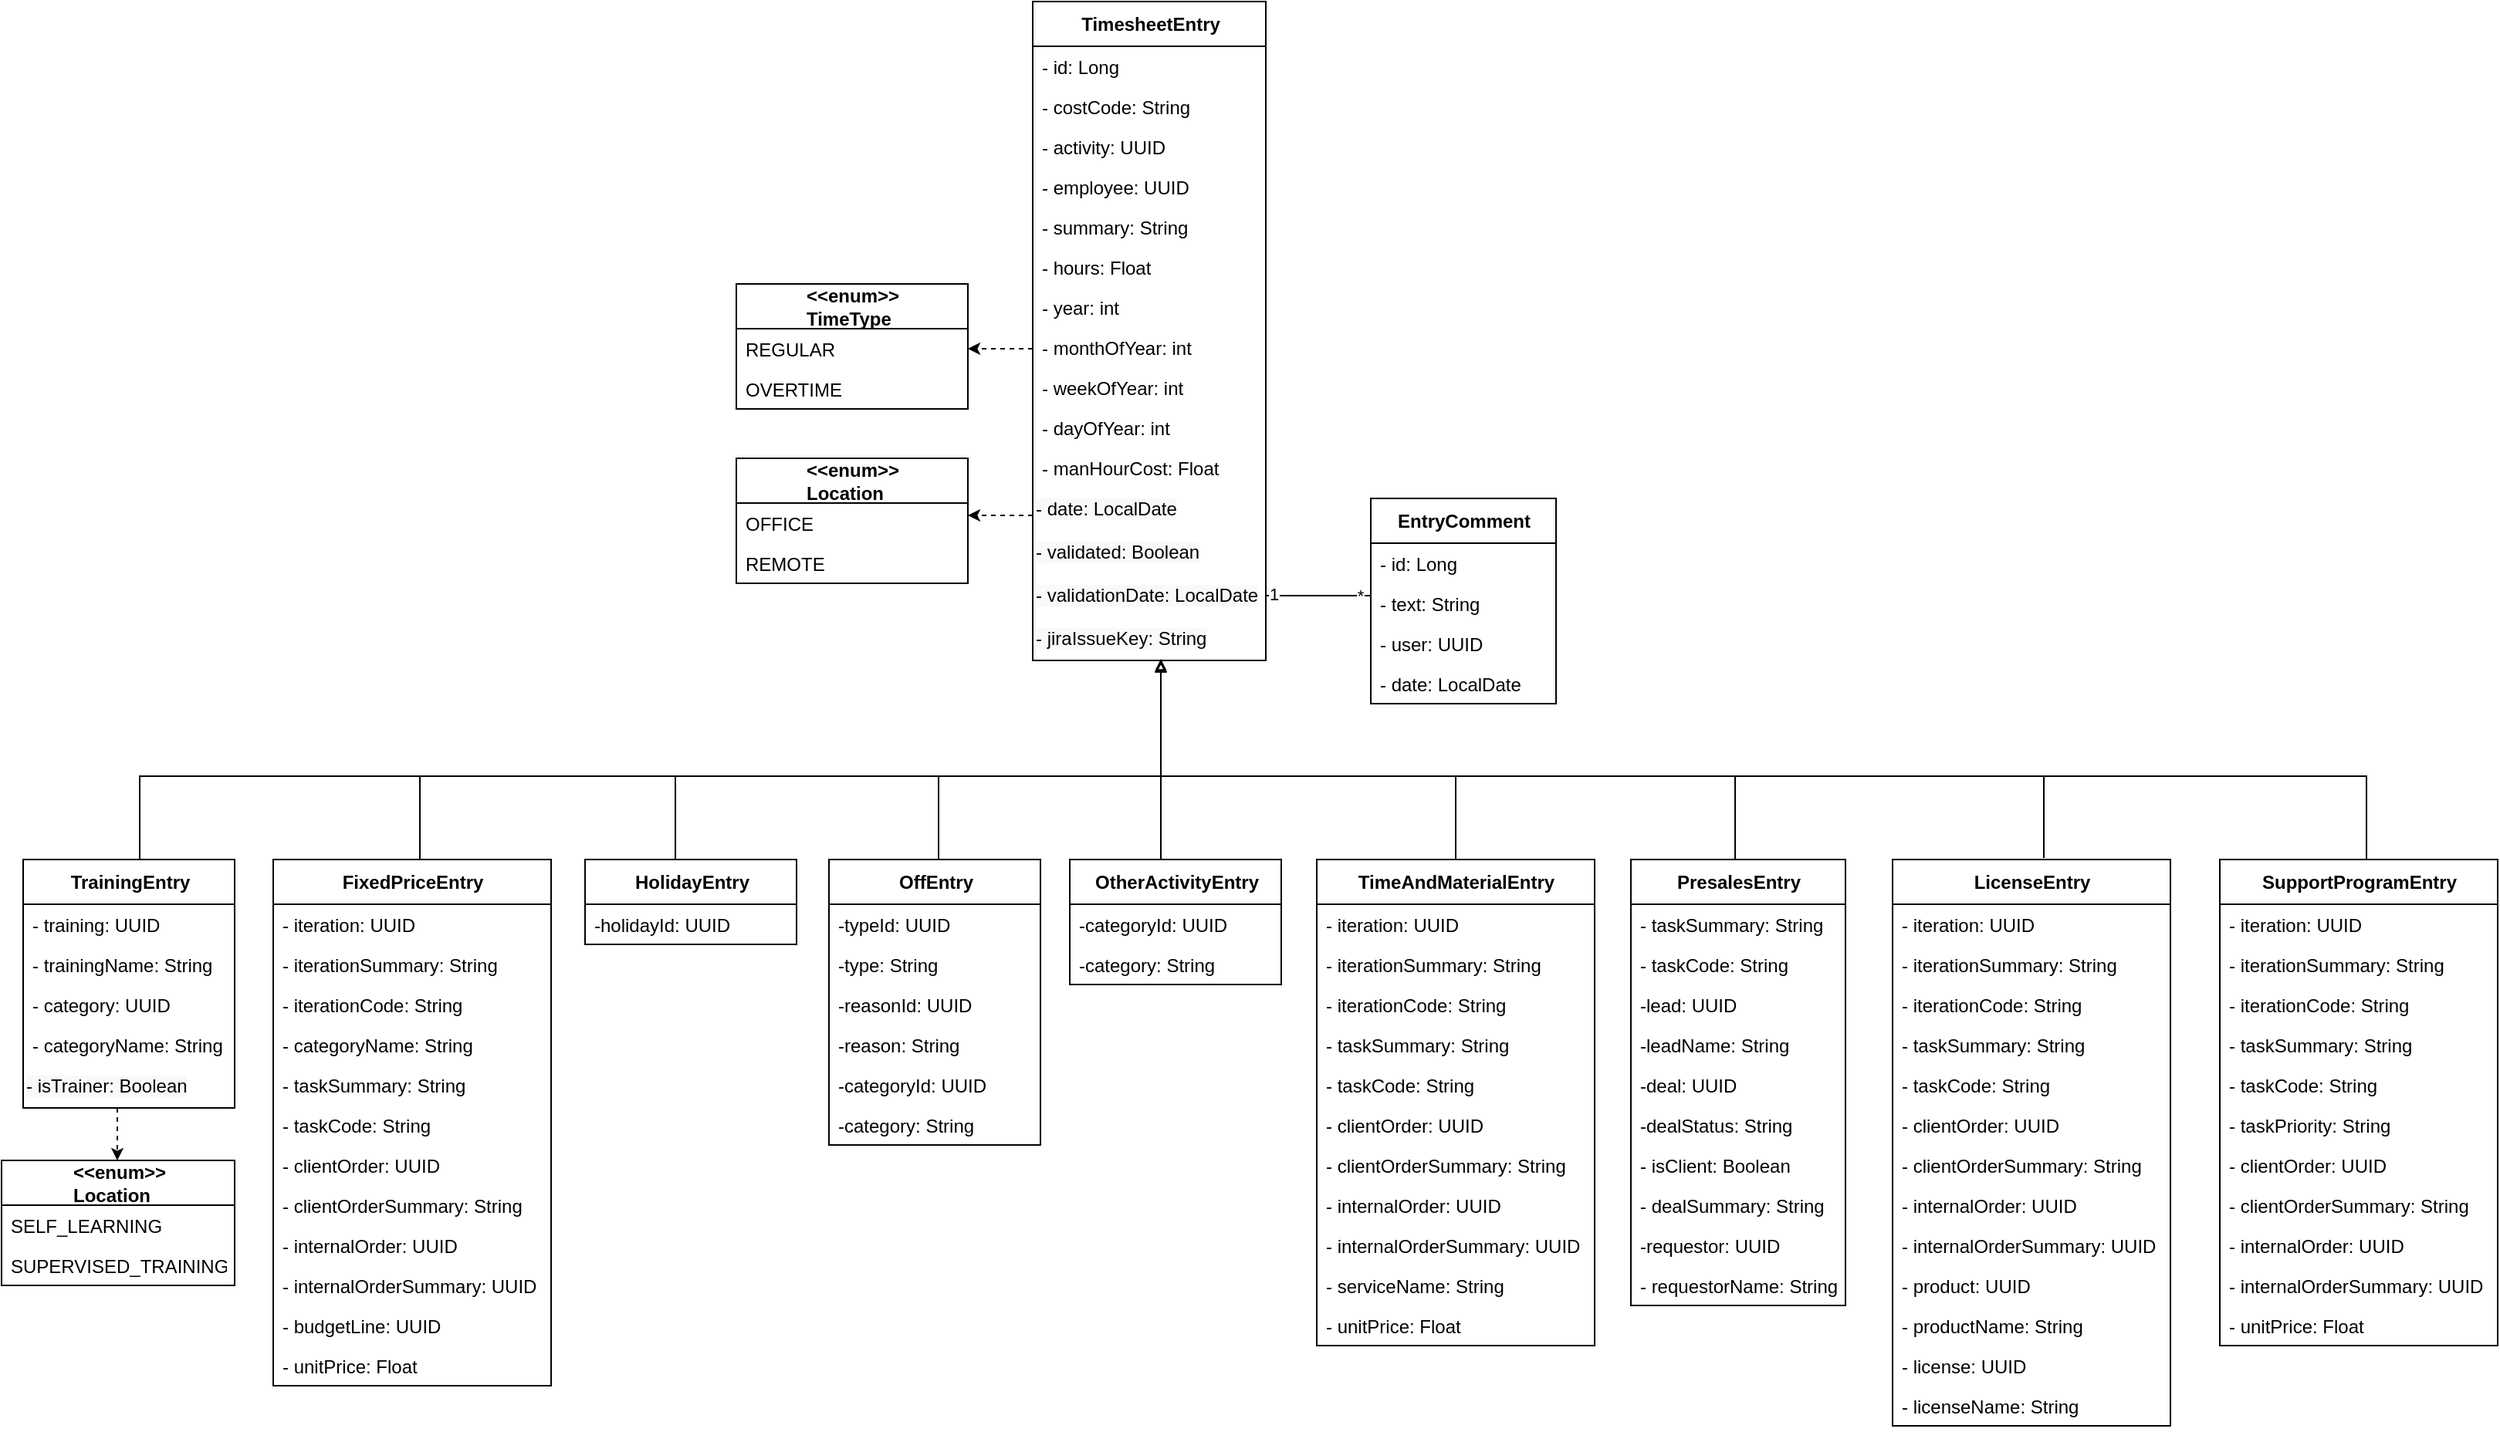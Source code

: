 <mxfile version="20.2.2" type="github">
  <diagram id="qbCqgpMWOiuEWN94IkfY" name="Page-1">
    <mxGraphModel dx="2370" dy="1323" grid="0" gridSize="10" guides="1" tooltips="1" connect="1" arrows="1" fold="1" page="1" pageScale="1" pageWidth="827" pageHeight="1169" math="0" shadow="0">
      <root>
        <mxCell id="0" />
        <mxCell id="1" parent="0" />
        <mxCell id="l7yMysjSzNCGNlmjWhDT-1" style="edgeStyle=orthogonalEdgeStyle;rounded=0;orthogonalLoop=1;jettySize=auto;html=1;endSize=5;startSize=5;dashed=1;" parent="1" source="WtmbnqVcyweyvXS57DGl-1" target="WtmbnqVcyweyvXS57DGl-49" edge="1">
          <mxGeometry relative="1" as="geometry">
            <Array as="points">
              <mxPoint x="794" y="577" />
              <mxPoint x="794" y="577" />
            </Array>
          </mxGeometry>
        </mxCell>
        <mxCell id="WtmbnqVcyweyvXS57DGl-1" value="&lt;b&gt;TimesheetEntry&lt;/b&gt;" style="swimlane;fontStyle=0;align=center;verticalAlign=middle;childLayout=stackLayout;horizontal=1;startSize=29;horizontalStack=0;resizeParent=1;resizeParentMax=0;resizeLast=0;collapsible=0;marginBottom=0;html=1;fontSize=12;labelPosition=center;verticalLabelPosition=middle;container=0;swimlaneLine=1;rounded=0;shadow=0;glass=0;sketch=0;perimeterSpacing=0;" parent="1" vertex="1">
          <mxGeometry x="822" y="244" width="151" height="427" as="geometry" />
        </mxCell>
        <mxCell id="WtmbnqVcyweyvXS57DGl-2" value="- id: Long" style="text;strokeColor=none;fillColor=none;align=left;verticalAlign=top;spacingLeft=4;spacingRight=4;overflow=hidden;rotatable=0;points=[[0,0.5],[1,0.5]];portConstraint=eastwest;container=0;fontStyle=0" parent="WtmbnqVcyweyvXS57DGl-1" vertex="1">
          <mxGeometry y="29" width="151" height="26" as="geometry" />
        </mxCell>
        <mxCell id="WtmbnqVcyweyvXS57DGl-3" value="- costCode: String " style="text;strokeColor=none;fillColor=none;align=left;verticalAlign=top;spacingLeft=4;spacingRight=4;overflow=hidden;rotatable=0;points=[[0,0.5],[1,0.5]];portConstraint=eastwest;container=0;fontStyle=0" parent="WtmbnqVcyweyvXS57DGl-1" vertex="1">
          <mxGeometry y="55" width="151" height="26" as="geometry" />
        </mxCell>
        <mxCell id="WtmbnqVcyweyvXS57DGl-4" value="- activity: UUID" style="text;strokeColor=none;fillColor=none;align=left;verticalAlign=top;spacingLeft=4;spacingRight=4;overflow=hidden;rotatable=0;points=[[0,0.5],[1,0.5]];portConstraint=eastwest;container=0;fontStyle=0" parent="WtmbnqVcyweyvXS57DGl-1" vertex="1">
          <mxGeometry y="81" width="151" height="26" as="geometry" />
        </mxCell>
        <mxCell id="WtmbnqVcyweyvXS57DGl-6" value="- employee: UUID" style="text;strokeColor=none;fillColor=none;align=left;verticalAlign=top;spacingLeft=4;spacingRight=4;overflow=hidden;rotatable=0;points=[[0,0.5],[1,0.5]];portConstraint=eastwest;container=0;fontStyle=0" parent="WtmbnqVcyweyvXS57DGl-1" vertex="1">
          <mxGeometry y="107" width="151" height="26" as="geometry" />
        </mxCell>
        <mxCell id="WtmbnqVcyweyvXS57DGl-9" value="- summary: String " style="text;strokeColor=none;fillColor=none;align=left;verticalAlign=top;spacingLeft=4;spacingRight=4;overflow=hidden;rotatable=0;points=[[0,0.5],[1,0.5]];portConstraint=eastwest;container=0;fontStyle=0" parent="WtmbnqVcyweyvXS57DGl-1" vertex="1">
          <mxGeometry y="133" width="151" height="26" as="geometry" />
        </mxCell>
        <mxCell id="WtmbnqVcyweyvXS57DGl-10" value="- hours: Float" style="text;strokeColor=none;fillColor=none;align=left;verticalAlign=top;spacingLeft=4;spacingRight=4;overflow=hidden;rotatable=0;points=[[0,0.5],[1,0.5]];portConstraint=eastwest;container=0;fontStyle=0" parent="WtmbnqVcyweyvXS57DGl-1" vertex="1">
          <mxGeometry y="159" width="151" height="26" as="geometry" />
        </mxCell>
        <mxCell id="WtmbnqVcyweyvXS57DGl-11" value="- year: int" style="text;strokeColor=none;fillColor=none;align=left;verticalAlign=top;spacingLeft=4;spacingRight=4;overflow=hidden;rotatable=0;points=[[0,0.5],[1,0.5]];portConstraint=eastwest;container=0;fontStyle=0" parent="WtmbnqVcyweyvXS57DGl-1" vertex="1">
          <mxGeometry y="185" width="151" height="26" as="geometry" />
        </mxCell>
        <mxCell id="WtmbnqVcyweyvXS57DGl-13" value="- monthOfYear: int" style="text;strokeColor=none;fillColor=none;align=left;verticalAlign=top;spacingLeft=4;spacingRight=4;overflow=hidden;rotatable=0;points=[[0,0.5],[1,0.5]];portConstraint=eastwest;container=0;fontStyle=0" parent="WtmbnqVcyweyvXS57DGl-1" vertex="1">
          <mxGeometry y="211" width="151" height="26" as="geometry" />
        </mxCell>
        <mxCell id="WtmbnqVcyweyvXS57DGl-17" value="- weekOfYear: int" style="text;strokeColor=none;fillColor=none;align=left;verticalAlign=top;spacingLeft=4;spacingRight=4;overflow=hidden;rotatable=0;points=[[0,0.5],[1,0.5]];portConstraint=eastwest;container=0;fontStyle=0" parent="WtmbnqVcyweyvXS57DGl-1" vertex="1">
          <mxGeometry y="237" width="151" height="26" as="geometry" />
        </mxCell>
        <mxCell id="WtmbnqVcyweyvXS57DGl-18" value="- dayOfYear: int" style="text;strokeColor=none;fillColor=none;align=left;verticalAlign=top;spacingLeft=4;spacingRight=4;overflow=hidden;rotatable=0;points=[[0,0.5],[1,0.5]];portConstraint=eastwest;container=0;fontStyle=0" parent="WtmbnqVcyweyvXS57DGl-1" vertex="1">
          <mxGeometry y="263" width="151" height="26" as="geometry" />
        </mxCell>
        <mxCell id="WtmbnqVcyweyvXS57DGl-20" value="- manHourCost: Float" style="text;strokeColor=none;fillColor=none;align=left;verticalAlign=top;spacingLeft=4;spacingRight=4;overflow=hidden;rotatable=0;points=[[0,0.5],[1,0.5]];portConstraint=eastwest;container=0;fontStyle=0" parent="WtmbnqVcyweyvXS57DGl-1" vertex="1">
          <mxGeometry y="289" width="151" height="26" as="geometry" />
        </mxCell>
        <mxCell id="WtmbnqVcyweyvXS57DGl-24" value="&lt;span style=&quot;color: rgb(0 , 0 , 0) ; font-family: &amp;#34;helvetica&amp;#34; ; font-size: 12px ; font-style: normal ; font-weight: 400 ; letter-spacing: normal ; text-align: left ; text-indent: 0px ; text-transform: none ; word-spacing: 0px ; background-color: rgb(248 , 249 , 250) ; display: inline ; float: none&quot;&gt;-&amp;nbsp;&lt;span style=&quot;font-family: &amp;#34;helvetica&amp;#34;&quot;&gt;date&lt;/span&gt;: LocalDate&lt;/span&gt;" style="text;whiteSpace=wrap;html=1;" parent="WtmbnqVcyweyvXS57DGl-1" vertex="1">
          <mxGeometry y="315" width="151" height="28" as="geometry" />
        </mxCell>
        <mxCell id="WtmbnqVcyweyvXS57DGl-26" value="&lt;span style=&quot;color: rgb(0 , 0 , 0) ; font-family: &amp;#34;helvetica&amp;#34; ; font-size: 12px ; font-style: normal ; font-weight: 400 ; letter-spacing: normal ; text-align: left ; text-indent: 0px ; text-transform: none ; word-spacing: 0px ; background-color: rgb(248 , 249 , 250) ; display: inline ; float: none&quot;&gt;-&amp;nbsp;&lt;span style=&quot;font-family: &amp;#34;helvetica&amp;#34;&quot;&gt;validated&lt;/span&gt;: Boolean&lt;/span&gt;" style="text;whiteSpace=wrap;html=1;" parent="WtmbnqVcyweyvXS57DGl-1" vertex="1">
          <mxGeometry y="343" width="151" height="28" as="geometry" />
        </mxCell>
        <mxCell id="WtmbnqVcyweyvXS57DGl-29" value="&lt;span style=&quot;text-align: left ; text-indent: 0px ; background-color: rgb(248 , 249 , 250) ; display: inline ; float: none&quot;&gt;&lt;font face=&quot;helvetica&quot;&gt;- validationDate: LocalDate&lt;/font&gt;&lt;/span&gt;" style="text;whiteSpace=wrap;html=1;" parent="WtmbnqVcyweyvXS57DGl-1" vertex="1">
          <mxGeometry y="371" width="151" height="28" as="geometry" />
        </mxCell>
        <mxCell id="WtmbnqVcyweyvXS57DGl-36" value="&lt;span style=&quot;text-align: left ; text-indent: 0px ; background-color: rgb(248 , 249 , 250) ; display: inline ; float: none&quot;&gt;&lt;font face=&quot;helvetica&quot;&gt;-&amp;nbsp;&lt;/font&gt;jiraIssueKey&lt;font face=&quot;helvetica&quot;&gt;: String&lt;/font&gt;&lt;/span&gt;" style="text;whiteSpace=wrap;html=1;" parent="WtmbnqVcyweyvXS57DGl-1" vertex="1">
          <mxGeometry y="399" width="151" height="28" as="geometry" />
        </mxCell>
        <mxCell id="WtmbnqVcyweyvXS57DGl-44" value="&lt;b&gt;&amp;lt;&amp;lt;enum&amp;gt;&amp;gt;&lt;/b&gt;&lt;br&gt;&lt;div style=&quot;text-align: left&quot;&gt;&lt;span&gt;&lt;b&gt;TimeType&lt;/b&gt;&lt;/span&gt;&lt;/div&gt;" style="swimlane;fontStyle=0;align=center;verticalAlign=middle;childLayout=stackLayout;horizontal=1;startSize=29;horizontalStack=0;resizeParent=1;resizeParentMax=0;resizeLast=0;collapsible=0;marginBottom=0;html=1;fontSize=12;labelPosition=center;verticalLabelPosition=middle;container=0;swimlaneLine=1;rounded=0;sketch=0;glass=0;" parent="1" vertex="1">
          <mxGeometry x="630" y="427" width="150" height="81" as="geometry" />
        </mxCell>
        <mxCell id="WtmbnqVcyweyvXS57DGl-45" value="REGULAR" style="text;strokeColor=none;fillColor=none;align=left;verticalAlign=top;spacingLeft=4;spacingRight=4;overflow=hidden;rotatable=0;points=[[0,0.5],[1,0.5]];portConstraint=eastwest;container=0;fontStyle=0" parent="WtmbnqVcyweyvXS57DGl-44" vertex="1">
          <mxGeometry y="29" width="150" height="26" as="geometry" />
        </mxCell>
        <mxCell id="WtmbnqVcyweyvXS57DGl-46" value="OVERTIME" style="text;strokeColor=none;fillColor=none;align=left;verticalAlign=top;spacingLeft=4;spacingRight=4;overflow=hidden;rotatable=0;points=[[0,0.5],[1,0.5]];portConstraint=eastwest;container=0;fontStyle=0" parent="WtmbnqVcyweyvXS57DGl-44" vertex="1">
          <mxGeometry y="55" width="150" height="26" as="geometry" />
        </mxCell>
        <mxCell id="WtmbnqVcyweyvXS57DGl-49" value="&lt;b&gt;&amp;lt;&amp;lt;enum&amp;gt;&amp;gt;&lt;/b&gt;&lt;br&gt;&lt;div style=&quot;text-align: left&quot;&gt;&lt;b&gt;Location&lt;/b&gt;&lt;br&gt;&lt;/div&gt;" style="swimlane;fontStyle=0;align=center;verticalAlign=middle;childLayout=stackLayout;horizontal=1;startSize=29;horizontalStack=0;resizeParent=1;resizeParentMax=0;resizeLast=0;collapsible=0;marginBottom=0;html=1;fontSize=12;labelPosition=center;verticalLabelPosition=middle;container=0;swimlaneLine=1;rounded=0;sketch=0;glass=0;" parent="1" vertex="1">
          <mxGeometry x="630" y="540" width="150" height="81" as="geometry" />
        </mxCell>
        <mxCell id="WtmbnqVcyweyvXS57DGl-50" value="OFFICE" style="text;strokeColor=none;fillColor=none;align=left;verticalAlign=top;spacingLeft=4;spacingRight=4;overflow=hidden;rotatable=0;points=[[0,0.5],[1,0.5]];portConstraint=eastwest;container=0;fontStyle=0" parent="WtmbnqVcyweyvXS57DGl-49" vertex="1">
          <mxGeometry y="29" width="150" height="26" as="geometry" />
        </mxCell>
        <mxCell id="WtmbnqVcyweyvXS57DGl-51" value="REMOTE" style="text;strokeColor=none;fillColor=none;align=left;verticalAlign=top;spacingLeft=4;spacingRight=4;overflow=hidden;rotatable=0;points=[[0,0.5],[1,0.5]];portConstraint=eastwest;container=0;fontStyle=0" parent="WtmbnqVcyweyvXS57DGl-49" vertex="1">
          <mxGeometry y="55" width="150" height="26" as="geometry" />
        </mxCell>
        <mxCell id="WtmbnqVcyweyvXS57DGl-58" value="&lt;b&gt;EntryComment&lt;/b&gt;" style="swimlane;fontStyle=0;align=center;verticalAlign=middle;childLayout=stackLayout;horizontal=1;startSize=29;horizontalStack=0;resizeParent=1;resizeParentMax=0;resizeLast=0;collapsible=0;marginBottom=0;html=1;fontSize=12;labelPosition=center;verticalLabelPosition=middle;container=0;swimlaneLine=1;rounded=0;shadow=0;glass=0;sketch=0;perimeterSpacing=0;" parent="1" vertex="1">
          <mxGeometry x="1041" y="566" width="120" height="133" as="geometry" />
        </mxCell>
        <mxCell id="WtmbnqVcyweyvXS57DGl-59" value="- id: Long" style="text;strokeColor=none;fillColor=none;align=left;verticalAlign=top;spacingLeft=4;spacingRight=4;overflow=hidden;rotatable=0;points=[[0,0.5],[1,0.5]];portConstraint=eastwest;container=0;fontStyle=0" parent="WtmbnqVcyweyvXS57DGl-58" vertex="1">
          <mxGeometry y="29" width="120" height="26" as="geometry" />
        </mxCell>
        <mxCell id="WtmbnqVcyweyvXS57DGl-60" value="- text: String " style="text;strokeColor=none;fillColor=none;align=left;verticalAlign=top;spacingLeft=4;spacingRight=4;overflow=hidden;rotatable=0;points=[[0,0.5],[1,0.5]];portConstraint=eastwest;container=0;fontStyle=0" parent="WtmbnqVcyweyvXS57DGl-58" vertex="1">
          <mxGeometry y="55" width="120" height="26" as="geometry" />
        </mxCell>
        <mxCell id="WtmbnqVcyweyvXS57DGl-61" value="- user: UUID" style="text;strokeColor=none;fillColor=none;align=left;verticalAlign=top;spacingLeft=4;spacingRight=4;overflow=hidden;rotatable=0;points=[[0,0.5],[1,0.5]];portConstraint=eastwest;container=0;fontStyle=0" parent="WtmbnqVcyweyvXS57DGl-58" vertex="1">
          <mxGeometry y="81" width="120" height="26" as="geometry" />
        </mxCell>
        <mxCell id="WtmbnqVcyweyvXS57DGl-62" value="- date: LocalDate" style="text;strokeColor=none;fillColor=none;align=left;verticalAlign=top;spacingLeft=4;spacingRight=4;overflow=hidden;rotatable=0;points=[[0,0.5],[1,0.5]];portConstraint=eastwest;container=0;fontStyle=0" parent="WtmbnqVcyweyvXS57DGl-58" vertex="1">
          <mxGeometry y="107" width="120" height="26" as="geometry" />
        </mxCell>
        <mxCell id="WtmbnqVcyweyvXS57DGl-63" style="edgeStyle=orthogonalEdgeStyle;rounded=0;orthogonalLoop=1;jettySize=auto;html=1;startArrow=none;startFill=0;endArrow=none;endFill=0;startSize=5;endSize=5;" parent="1" source="WtmbnqVcyweyvXS57DGl-1" target="WtmbnqVcyweyvXS57DGl-58" edge="1">
          <mxGeometry relative="1" as="geometry">
            <mxPoint x="675.857" y="294" as="targetPoint" />
            <Array as="points">
              <mxPoint x="1040" y="629" />
              <mxPoint x="1040" y="629" />
            </Array>
          </mxGeometry>
        </mxCell>
        <mxCell id="WtmbnqVcyweyvXS57DGl-64" value="*" style="edgeLabel;html=1;align=center;verticalAlign=middle;resizable=0;points=[];" parent="WtmbnqVcyweyvXS57DGl-63" vertex="1" connectable="0">
          <mxGeometry x="0.782" y="3" relative="1" as="geometry">
            <mxPoint y="3" as="offset" />
          </mxGeometry>
        </mxCell>
        <mxCell id="WtmbnqVcyweyvXS57DGl-65" value="1" style="edgeLabel;html=1;align=center;verticalAlign=middle;resizable=0;points=[];" parent="WtmbnqVcyweyvXS57DGl-63" vertex="1" connectable="0">
          <mxGeometry x="-0.848" y="-1" relative="1" as="geometry">
            <mxPoint y="-2" as="offset" />
          </mxGeometry>
        </mxCell>
        <mxCell id="WtmbnqVcyweyvXS57DGl-66" value="&lt;b&gt;TrainingEntry&lt;/b&gt;" style="swimlane;fontStyle=0;align=center;verticalAlign=middle;childLayout=stackLayout;horizontal=1;startSize=29;horizontalStack=0;resizeParent=1;resizeParentMax=0;resizeLast=0;collapsible=0;marginBottom=0;html=1;fontSize=12;labelPosition=center;verticalLabelPosition=middle;container=0;swimlaneLine=1;rounded=0;shadow=0;glass=0;sketch=0;perimeterSpacing=0;" parent="1" vertex="1">
          <mxGeometry x="168" y="800" width="137" height="161" as="geometry" />
        </mxCell>
        <mxCell id="WtmbnqVcyweyvXS57DGl-67" value="- training: UUID" style="text;strokeColor=none;fillColor=none;align=left;verticalAlign=top;spacingLeft=4;spacingRight=4;overflow=hidden;rotatable=0;points=[[0,0.5],[1,0.5]];portConstraint=eastwest;container=0;fontStyle=0" parent="WtmbnqVcyweyvXS57DGl-66" vertex="1">
          <mxGeometry y="29" width="137" height="26" as="geometry" />
        </mxCell>
        <mxCell id="WtmbnqVcyweyvXS57DGl-68" value="- trainingName: String " style="text;strokeColor=none;fillColor=none;align=left;verticalAlign=top;spacingLeft=4;spacingRight=4;overflow=hidden;rotatable=0;points=[[0,0.5],[1,0.5]];portConstraint=eastwest;container=0;fontStyle=0" parent="WtmbnqVcyweyvXS57DGl-66" vertex="1">
          <mxGeometry y="55" width="137" height="26" as="geometry" />
        </mxCell>
        <mxCell id="WtmbnqVcyweyvXS57DGl-69" value="- category: UUID" style="text;strokeColor=none;fillColor=none;align=left;verticalAlign=top;spacingLeft=4;spacingRight=4;overflow=hidden;rotatable=0;points=[[0,0.5],[1,0.5]];portConstraint=eastwest;container=0;fontStyle=0" parent="WtmbnqVcyweyvXS57DGl-66" vertex="1">
          <mxGeometry y="81" width="137" height="26" as="geometry" />
        </mxCell>
        <mxCell id="WtmbnqVcyweyvXS57DGl-70" value="- categoryName: String" style="text;strokeColor=none;fillColor=none;align=left;verticalAlign=top;spacingLeft=4;spacingRight=4;overflow=hidden;rotatable=0;points=[[0,0.5],[1,0.5]];portConstraint=eastwest;container=0;fontStyle=0" parent="WtmbnqVcyweyvXS57DGl-66" vertex="1">
          <mxGeometry y="107" width="137" height="26" as="geometry" />
        </mxCell>
        <mxCell id="WtmbnqVcyweyvXS57DGl-72" value="&lt;span style=&quot;color: rgb(0 , 0 , 0) ; font-family: &amp;#34;helvetica&amp;#34; ; font-size: 12px ; font-style: normal ; font-weight: 400 ; letter-spacing: normal ; text-align: left ; text-indent: 0px ; text-transform: none ; word-spacing: 0px ; background-color: rgb(248 , 249 , 250) ; display: inline ; float: none&quot;&gt;-&amp;nbsp;&lt;span style=&quot;font-family: &amp;#34;helvetica&amp;#34;&quot;&gt;isTrainer&lt;/span&gt;: Boolean&lt;/span&gt;" style="text;whiteSpace=wrap;html=1;" parent="WtmbnqVcyweyvXS57DGl-66" vertex="1">
          <mxGeometry y="133" width="137" height="28" as="geometry" />
        </mxCell>
        <mxCell id="WtmbnqVcyweyvXS57DGl-73" value="&lt;b&gt;&amp;lt;&amp;lt;enum&amp;gt;&amp;gt;&lt;/b&gt;&lt;br&gt;&lt;div style=&quot;text-align: left&quot;&gt;&lt;b&gt;Location&lt;/b&gt;&lt;br&gt;&lt;/div&gt;" style="swimlane;fontStyle=0;align=center;verticalAlign=middle;childLayout=stackLayout;horizontal=1;startSize=29;horizontalStack=0;resizeParent=1;resizeParentMax=0;resizeLast=0;collapsible=0;marginBottom=0;html=1;fontSize=12;labelPosition=center;verticalLabelPosition=middle;container=0;swimlaneLine=1;rounded=0;sketch=0;glass=0;" parent="1" vertex="1">
          <mxGeometry x="154" y="995" width="151" height="81" as="geometry" />
        </mxCell>
        <mxCell id="WtmbnqVcyweyvXS57DGl-74" value="SELF_LEARNING" style="text;strokeColor=none;fillColor=none;align=left;verticalAlign=top;spacingLeft=4;spacingRight=4;overflow=hidden;rotatable=0;points=[[0,0.5],[1,0.5]];portConstraint=eastwest;container=0;fontStyle=0" parent="WtmbnqVcyweyvXS57DGl-73" vertex="1">
          <mxGeometry y="29" width="151" height="26" as="geometry" />
        </mxCell>
        <mxCell id="WtmbnqVcyweyvXS57DGl-75" value="SUPERVISED_TRAINING" style="text;strokeColor=none;fillColor=none;align=left;verticalAlign=top;spacingLeft=4;spacingRight=4;overflow=hidden;rotatable=0;points=[[0,0.5],[1,0.5]];portConstraint=eastwest;container=0;fontStyle=0" parent="WtmbnqVcyweyvXS57DGl-73" vertex="1">
          <mxGeometry y="55" width="151" height="26" as="geometry" />
        </mxCell>
        <mxCell id="WtmbnqVcyweyvXS57DGl-76" style="edgeStyle=orthogonalEdgeStyle;rounded=0;orthogonalLoop=1;jettySize=auto;html=1;startArrow=none;startFill=0;endArrow=classic;endFill=1;startSize=5;endSize=5;dashed=1;" parent="1" source="WtmbnqVcyweyvXS57DGl-66" target="WtmbnqVcyweyvXS57DGl-73" edge="1">
          <mxGeometry relative="1" as="geometry">
            <Array as="points">
              <mxPoint x="229" y="970" />
              <mxPoint x="229" y="970" />
            </Array>
            <mxPoint x="229.103" y="961" as="sourcePoint" />
            <mxPoint x="229.103" y="997" as="targetPoint" />
          </mxGeometry>
        </mxCell>
        <mxCell id="WtmbnqVcyweyvXS57DGl-127" style="edgeStyle=orthogonalEdgeStyle;rounded=0;orthogonalLoop=1;jettySize=auto;html=1;startArrow=none;startFill=0;endArrow=block;endFill=0;startSize=5;endSize=5;" parent="1" edge="1">
          <mxGeometry relative="1" as="geometry">
            <Array as="points">
              <mxPoint x="425" y="746" />
              <mxPoint x="905" y="746" />
            </Array>
            <mxPoint x="425" y="800" as="sourcePoint" />
            <mxPoint x="905" y="671.0" as="targetPoint" />
          </mxGeometry>
        </mxCell>
        <mxCell id="WtmbnqVcyweyvXS57DGl-77" value="&lt;b&gt;FixedPriceEntry&lt;/b&gt;" style="swimlane;fontStyle=0;align=center;verticalAlign=middle;childLayout=stackLayout;horizontal=1;startSize=29;horizontalStack=0;resizeParent=1;resizeParentMax=0;resizeLast=0;collapsible=0;marginBottom=0;html=1;fontSize=12;labelPosition=center;verticalLabelPosition=middle;container=0;swimlaneLine=1;rounded=0;shadow=0;glass=0;sketch=0;perimeterSpacing=0;" parent="1" vertex="1">
          <mxGeometry x="330" y="800" width="180" height="341" as="geometry" />
        </mxCell>
        <mxCell id="WtmbnqVcyweyvXS57DGl-78" value="- iteration: UUID" style="text;strokeColor=none;fillColor=none;align=left;verticalAlign=top;spacingLeft=4;spacingRight=4;overflow=hidden;rotatable=0;points=[[0,0.5],[1,0.5]];portConstraint=eastwest;container=0;fontStyle=0" parent="WtmbnqVcyweyvXS57DGl-77" vertex="1">
          <mxGeometry y="29" width="180" height="26" as="geometry" />
        </mxCell>
        <mxCell id="WtmbnqVcyweyvXS57DGl-79" value="- iterationSummary: String " style="text;strokeColor=none;fillColor=none;align=left;verticalAlign=top;spacingLeft=4;spacingRight=4;overflow=hidden;rotatable=0;points=[[0,0.5],[1,0.5]];portConstraint=eastwest;container=0;fontStyle=0" parent="WtmbnqVcyweyvXS57DGl-77" vertex="1">
          <mxGeometry y="55" width="180" height="26" as="geometry" />
        </mxCell>
        <mxCell id="WtmbnqVcyweyvXS57DGl-80" value="- iterationCode: String" style="text;strokeColor=none;fillColor=none;align=left;verticalAlign=top;spacingLeft=4;spacingRight=4;overflow=hidden;rotatable=0;points=[[0,0.5],[1,0.5]];portConstraint=eastwest;container=0;fontStyle=0" parent="WtmbnqVcyweyvXS57DGl-77" vertex="1">
          <mxGeometry y="81" width="180" height="26" as="geometry" />
        </mxCell>
        <mxCell id="WtmbnqVcyweyvXS57DGl-81" value="- categoryName: String" style="text;strokeColor=none;fillColor=none;align=left;verticalAlign=top;spacingLeft=4;spacingRight=4;overflow=hidden;rotatable=0;points=[[0,0.5],[1,0.5]];portConstraint=eastwest;container=0;fontStyle=0" parent="WtmbnqVcyweyvXS57DGl-77" vertex="1">
          <mxGeometry y="107" width="180" height="26" as="geometry" />
        </mxCell>
        <mxCell id="WtmbnqVcyweyvXS57DGl-84" value="- taskSummary: String" style="text;strokeColor=none;fillColor=none;align=left;verticalAlign=top;spacingLeft=4;spacingRight=4;overflow=hidden;rotatable=0;points=[[0,0.5],[1,0.5]];portConstraint=eastwest;container=0;fontStyle=0" parent="WtmbnqVcyweyvXS57DGl-77" vertex="1">
          <mxGeometry y="133" width="180" height="26" as="geometry" />
        </mxCell>
        <mxCell id="WtmbnqVcyweyvXS57DGl-86" value="- taskCode: String" style="text;strokeColor=none;fillColor=none;align=left;verticalAlign=top;spacingLeft=4;spacingRight=4;overflow=hidden;rotatable=0;points=[[0,0.5],[1,0.5]];portConstraint=eastwest;container=0;fontStyle=0" parent="WtmbnqVcyweyvXS57DGl-77" vertex="1">
          <mxGeometry y="159" width="180" height="26" as="geometry" />
        </mxCell>
        <mxCell id="WtmbnqVcyweyvXS57DGl-87" value="- clientOrder: UUID" style="text;strokeColor=none;fillColor=none;align=left;verticalAlign=top;spacingLeft=4;spacingRight=4;overflow=hidden;rotatable=0;points=[[0,0.5],[1,0.5]];portConstraint=eastwest;container=0;fontStyle=0" parent="WtmbnqVcyweyvXS57DGl-77" vertex="1">
          <mxGeometry y="185" width="180" height="26" as="geometry" />
        </mxCell>
        <mxCell id="WtmbnqVcyweyvXS57DGl-89" value="- clientOrderSummary: String" style="text;strokeColor=none;fillColor=none;align=left;verticalAlign=top;spacingLeft=4;spacingRight=4;overflow=hidden;rotatable=0;points=[[0,0.5],[1,0.5]];portConstraint=eastwest;container=0;fontStyle=0" parent="WtmbnqVcyweyvXS57DGl-77" vertex="1">
          <mxGeometry y="211" width="180" height="26" as="geometry" />
        </mxCell>
        <mxCell id="WtmbnqVcyweyvXS57DGl-92" value="- internalOrder: UUID" style="text;strokeColor=none;fillColor=none;align=left;verticalAlign=top;spacingLeft=4;spacingRight=4;overflow=hidden;rotatable=0;points=[[0,0.5],[1,0.5]];portConstraint=eastwest;container=0;fontStyle=0" parent="WtmbnqVcyweyvXS57DGl-77" vertex="1">
          <mxGeometry y="237" width="180" height="26" as="geometry" />
        </mxCell>
        <mxCell id="WtmbnqVcyweyvXS57DGl-94" value="- internalOrderSummary: UUID" style="text;strokeColor=none;fillColor=none;align=left;verticalAlign=top;spacingLeft=4;spacingRight=4;overflow=hidden;rotatable=0;points=[[0,0.5],[1,0.5]];portConstraint=eastwest;container=0;fontStyle=0" parent="WtmbnqVcyweyvXS57DGl-77" vertex="1">
          <mxGeometry y="263" width="180" height="26" as="geometry" />
        </mxCell>
        <mxCell id="WtmbnqVcyweyvXS57DGl-100" value="- budgetLine: UUID" style="text;strokeColor=none;fillColor=none;align=left;verticalAlign=top;spacingLeft=4;spacingRight=4;overflow=hidden;rotatable=0;points=[[0,0.5],[1,0.5]];portConstraint=eastwest;container=0;fontStyle=0" parent="WtmbnqVcyweyvXS57DGl-77" vertex="1">
          <mxGeometry y="289" width="180" height="26" as="geometry" />
        </mxCell>
        <mxCell id="WtmbnqVcyweyvXS57DGl-102" value="- unitPrice: Float" style="text;strokeColor=none;fillColor=none;align=left;verticalAlign=top;spacingLeft=4;spacingRight=4;overflow=hidden;rotatable=0;points=[[0,0.5],[1,0.5]];portConstraint=eastwest;container=0;fontStyle=0" parent="WtmbnqVcyweyvXS57DGl-77" vertex="1">
          <mxGeometry y="315" width="180" height="26" as="geometry" />
        </mxCell>
        <mxCell id="WtmbnqVcyweyvXS57DGl-128" style="edgeStyle=orthogonalEdgeStyle;rounded=0;orthogonalLoop=1;jettySize=auto;html=1;startArrow=none;startFill=0;endArrow=block;endFill=0;startSize=5;endSize=5;" parent="1" edge="1">
          <mxGeometry relative="1" as="geometry">
            <mxPoint x="905" y="671.0" as="targetPoint" />
            <Array as="points">
              <mxPoint x="761" y="746" />
              <mxPoint x="905" y="746" />
            </Array>
            <mxPoint x="761.0" y="800" as="sourcePoint" />
          </mxGeometry>
        </mxCell>
        <mxCell id="WtmbnqVcyweyvXS57DGl-112" value="&lt;span style=&quot;text-align: left&quot;&gt;&lt;b&gt;HolidayEntry&lt;/b&gt;&lt;/span&gt;" style="swimlane;fontStyle=0;align=center;verticalAlign=middle;childLayout=stackLayout;horizontal=1;startSize=29;horizontalStack=0;resizeParent=1;resizeParentMax=0;resizeLast=0;collapsible=0;marginBottom=0;html=1;fontSize=12;labelPosition=center;verticalLabelPosition=middle;container=0;swimlaneLine=1;rounded=0;shadow=0;glass=0;sketch=0;perimeterSpacing=0;" parent="1" vertex="1">
          <mxGeometry x="532" y="800" width="137" height="55" as="geometry" />
        </mxCell>
        <mxCell id="WtmbnqVcyweyvXS57DGl-113" value="-holidayId: UUID" style="text;strokeColor=none;fillColor=none;align=left;verticalAlign=top;spacingLeft=4;spacingRight=4;overflow=hidden;rotatable=0;points=[[0,0.5],[1,0.5]];portConstraint=eastwest;container=0;fontStyle=0" parent="WtmbnqVcyweyvXS57DGl-112" vertex="1">
          <mxGeometry y="29" width="137" height="26" as="geometry" />
        </mxCell>
        <mxCell id="WtmbnqVcyweyvXS57DGl-118" value="&lt;div style=&quot;text-align: left&quot;&gt;&lt;span&gt;&lt;b&gt;OffEntry&lt;/b&gt;&lt;/span&gt;&lt;/div&gt;" style="swimlane;fontStyle=0;align=center;verticalAlign=middle;childLayout=stackLayout;horizontal=1;startSize=29;horizontalStack=0;resizeParent=1;resizeParentMax=0;resizeLast=0;collapsible=0;marginBottom=0;html=1;fontSize=12;labelPosition=center;verticalLabelPosition=middle;container=0;swimlaneLine=1;rounded=0;shadow=0;glass=0;sketch=0;perimeterSpacing=0;" parent="1" vertex="1">
          <mxGeometry x="690" y="800" width="137" height="185" as="geometry" />
        </mxCell>
        <mxCell id="WtmbnqVcyweyvXS57DGl-119" value="-typeId: UUID" style="text;strokeColor=none;fillColor=none;align=left;verticalAlign=top;spacingLeft=4;spacingRight=4;overflow=hidden;rotatable=0;points=[[0,0.5],[1,0.5]];portConstraint=eastwest;container=0;fontStyle=0" parent="WtmbnqVcyweyvXS57DGl-118" vertex="1">
          <mxGeometry y="29" width="137" height="26" as="geometry" />
        </mxCell>
        <mxCell id="WtmbnqVcyweyvXS57DGl-121" value="-type: String" style="text;strokeColor=none;fillColor=none;align=left;verticalAlign=top;spacingLeft=4;spacingRight=4;overflow=hidden;rotatable=0;points=[[0,0.5],[1,0.5]];portConstraint=eastwest;container=0;fontStyle=0" parent="WtmbnqVcyweyvXS57DGl-118" vertex="1">
          <mxGeometry y="55" width="137" height="26" as="geometry" />
        </mxCell>
        <mxCell id="WtmbnqVcyweyvXS57DGl-122" value="-reasonId: UUID" style="text;strokeColor=none;fillColor=none;align=left;verticalAlign=top;spacingLeft=4;spacingRight=4;overflow=hidden;rotatable=0;points=[[0,0.5],[1,0.5]];portConstraint=eastwest;container=0;fontStyle=0" parent="WtmbnqVcyweyvXS57DGl-118" vertex="1">
          <mxGeometry y="81" width="137" height="26" as="geometry" />
        </mxCell>
        <mxCell id="WtmbnqVcyweyvXS57DGl-125" value="-reason: String" style="text;strokeColor=none;fillColor=none;align=left;verticalAlign=top;spacingLeft=4;spacingRight=4;overflow=hidden;rotatable=0;points=[[0,0.5],[1,0.5]];portConstraint=eastwest;container=0;fontStyle=0" parent="WtmbnqVcyweyvXS57DGl-118" vertex="1">
          <mxGeometry y="107" width="137" height="26" as="geometry" />
        </mxCell>
        <mxCell id="WtmbnqVcyweyvXS57DGl-123" value="-categoryId: UUID" style="text;strokeColor=none;fillColor=none;align=left;verticalAlign=top;spacingLeft=4;spacingRight=4;overflow=hidden;rotatable=0;points=[[0,0.5],[1,0.5]];portConstraint=eastwest;container=0;fontStyle=0" parent="WtmbnqVcyweyvXS57DGl-118" vertex="1">
          <mxGeometry y="133" width="137" height="26" as="geometry" />
        </mxCell>
        <mxCell id="WtmbnqVcyweyvXS57DGl-124" value="-category: String" style="text;strokeColor=none;fillColor=none;align=left;verticalAlign=top;spacingLeft=4;spacingRight=4;overflow=hidden;rotatable=0;points=[[0,0.5],[1,0.5]];portConstraint=eastwest;container=0;fontStyle=0" parent="WtmbnqVcyweyvXS57DGl-118" vertex="1">
          <mxGeometry y="159" width="137" height="26" as="geometry" />
        </mxCell>
        <mxCell id="7B0drBum6s7SFeNLV9wR-17" style="edgeStyle=orthogonalEdgeStyle;rounded=0;orthogonalLoop=1;jettySize=auto;html=1;endSize=5;startSize=5;endArrow=block;endFill=0;" parent="1" edge="1">
          <mxGeometry relative="1" as="geometry">
            <Array as="points">
              <mxPoint x="905" y="781" />
              <mxPoint x="905" y="781" />
            </Array>
            <mxPoint x="905" y="800" as="sourcePoint" />
            <mxPoint x="905" y="671.0" as="targetPoint" />
          </mxGeometry>
        </mxCell>
        <mxCell id="WtmbnqVcyweyvXS57DGl-130" value="&lt;div style=&quot;text-align: left&quot;&gt;&lt;b&gt;OtherActivityEntry&lt;/b&gt;&lt;br&gt;&lt;/div&gt;" style="swimlane;fontStyle=0;align=center;verticalAlign=middle;childLayout=stackLayout;horizontal=1;startSize=29;horizontalStack=0;resizeParent=1;resizeParentMax=0;resizeLast=0;collapsible=0;marginBottom=0;html=1;fontSize=12;labelPosition=center;verticalLabelPosition=middle;container=0;swimlaneLine=1;rounded=0;shadow=0;glass=0;sketch=0;perimeterSpacing=0;" parent="1" vertex="1">
          <mxGeometry x="846" y="800" width="137" height="81" as="geometry" />
        </mxCell>
        <mxCell id="WtmbnqVcyweyvXS57DGl-135" value="-categoryId: UUID" style="text;strokeColor=none;fillColor=none;align=left;verticalAlign=top;spacingLeft=4;spacingRight=4;overflow=hidden;rotatable=0;points=[[0,0.5],[1,0.5]];portConstraint=eastwest;container=0;fontStyle=0" parent="WtmbnqVcyweyvXS57DGl-130" vertex="1">
          <mxGeometry y="29" width="137" height="26" as="geometry" />
        </mxCell>
        <mxCell id="WtmbnqVcyweyvXS57DGl-136" value="-category: String" style="text;strokeColor=none;fillColor=none;align=left;verticalAlign=top;spacingLeft=4;spacingRight=4;overflow=hidden;rotatable=0;points=[[0,0.5],[1,0.5]];portConstraint=eastwest;container=0;fontStyle=0" parent="WtmbnqVcyweyvXS57DGl-130" vertex="1">
          <mxGeometry y="55" width="137" height="26" as="geometry" />
        </mxCell>
        <mxCell id="OE45Psbj9P9MxJ9kJhbK-7" style="edgeStyle=orthogonalEdgeStyle;rounded=0;orthogonalLoop=1;jettySize=auto;html=1;endArrow=block;startArrow=none;startFill=0;endFill=0;startSize=5;endSize=5;" parent="1" source="7B0drBum6s7SFeNLV9wR-1" target="WtmbnqVcyweyvXS57DGl-1" edge="1">
          <mxGeometry relative="1" as="geometry">
            <Array as="points">
              <mxPoint x="1096" y="746" />
              <mxPoint x="905" y="746" />
            </Array>
          </mxGeometry>
        </mxCell>
        <mxCell id="7B0drBum6s7SFeNLV9wR-1" value="&lt;b&gt;TimeAndMaterialEntry&lt;/b&gt;" style="swimlane;fontStyle=0;align=center;verticalAlign=middle;childLayout=stackLayout;horizontal=1;startSize=29;horizontalStack=0;resizeParent=1;resizeParentMax=0;resizeLast=0;collapsible=0;marginBottom=0;html=1;fontSize=12;labelPosition=center;verticalLabelPosition=middle;container=0;swimlaneLine=1;rounded=0;shadow=0;glass=0;sketch=0;perimeterSpacing=0;" parent="1" vertex="1">
          <mxGeometry x="1006" y="800" width="180" height="315" as="geometry" />
        </mxCell>
        <mxCell id="7B0drBum6s7SFeNLV9wR-2" value="- iteration: UUID" style="text;strokeColor=none;fillColor=none;align=left;verticalAlign=top;spacingLeft=4;spacingRight=4;overflow=hidden;rotatable=0;points=[[0,0.5],[1,0.5]];portConstraint=eastwest;container=0;fontStyle=0" parent="7B0drBum6s7SFeNLV9wR-1" vertex="1">
          <mxGeometry y="29" width="180" height="26" as="geometry" />
        </mxCell>
        <mxCell id="7B0drBum6s7SFeNLV9wR-3" value="- iterationSummary: String " style="text;strokeColor=none;fillColor=none;align=left;verticalAlign=top;spacingLeft=4;spacingRight=4;overflow=hidden;rotatable=0;points=[[0,0.5],[1,0.5]];portConstraint=eastwest;container=0;fontStyle=0" parent="7B0drBum6s7SFeNLV9wR-1" vertex="1">
          <mxGeometry y="55" width="180" height="26" as="geometry" />
        </mxCell>
        <mxCell id="7B0drBum6s7SFeNLV9wR-4" value="- iterationCode: String" style="text;strokeColor=none;fillColor=none;align=left;verticalAlign=top;spacingLeft=4;spacingRight=4;overflow=hidden;rotatable=0;points=[[0,0.5],[1,0.5]];portConstraint=eastwest;container=0;fontStyle=0" parent="7B0drBum6s7SFeNLV9wR-1" vertex="1">
          <mxGeometry y="81" width="180" height="26" as="geometry" />
        </mxCell>
        <mxCell id="7B0drBum6s7SFeNLV9wR-6" value="- taskSummary: String" style="text;strokeColor=none;fillColor=none;align=left;verticalAlign=top;spacingLeft=4;spacingRight=4;overflow=hidden;rotatable=0;points=[[0,0.5],[1,0.5]];portConstraint=eastwest;container=0;fontStyle=0" parent="7B0drBum6s7SFeNLV9wR-1" vertex="1">
          <mxGeometry y="107" width="180" height="26" as="geometry" />
        </mxCell>
        <mxCell id="7B0drBum6s7SFeNLV9wR-7" value="- taskCode: String" style="text;strokeColor=none;fillColor=none;align=left;verticalAlign=top;spacingLeft=4;spacingRight=4;overflow=hidden;rotatable=0;points=[[0,0.5],[1,0.5]];portConstraint=eastwest;container=0;fontStyle=0" parent="7B0drBum6s7SFeNLV9wR-1" vertex="1">
          <mxGeometry y="133" width="180" height="26" as="geometry" />
        </mxCell>
        <mxCell id="7B0drBum6s7SFeNLV9wR-8" value="- clientOrder: UUID" style="text;strokeColor=none;fillColor=none;align=left;verticalAlign=top;spacingLeft=4;spacingRight=4;overflow=hidden;rotatable=0;points=[[0,0.5],[1,0.5]];portConstraint=eastwest;container=0;fontStyle=0" parent="7B0drBum6s7SFeNLV9wR-1" vertex="1">
          <mxGeometry y="159" width="180" height="26" as="geometry" />
        </mxCell>
        <mxCell id="7B0drBum6s7SFeNLV9wR-9" value="- clientOrderSummary: String" style="text;strokeColor=none;fillColor=none;align=left;verticalAlign=top;spacingLeft=4;spacingRight=4;overflow=hidden;rotatable=0;points=[[0,0.5],[1,0.5]];portConstraint=eastwest;container=0;fontStyle=0" parent="7B0drBum6s7SFeNLV9wR-1" vertex="1">
          <mxGeometry y="185" width="180" height="26" as="geometry" />
        </mxCell>
        <mxCell id="7B0drBum6s7SFeNLV9wR-10" value="- internalOrder: UUID" style="text;strokeColor=none;fillColor=none;align=left;verticalAlign=top;spacingLeft=4;spacingRight=4;overflow=hidden;rotatable=0;points=[[0,0.5],[1,0.5]];portConstraint=eastwest;container=0;fontStyle=0" parent="7B0drBum6s7SFeNLV9wR-1" vertex="1">
          <mxGeometry y="211" width="180" height="26" as="geometry" />
        </mxCell>
        <mxCell id="7B0drBum6s7SFeNLV9wR-11" value="- internalOrderSummary: UUID" style="text;strokeColor=none;fillColor=none;align=left;verticalAlign=top;spacingLeft=4;spacingRight=4;overflow=hidden;rotatable=0;points=[[0,0.5],[1,0.5]];portConstraint=eastwest;container=0;fontStyle=0" parent="7B0drBum6s7SFeNLV9wR-1" vertex="1">
          <mxGeometry y="237" width="180" height="26" as="geometry" />
        </mxCell>
        <mxCell id="7B0drBum6s7SFeNLV9wR-13" value="- serviceName: String" style="text;strokeColor=none;fillColor=none;align=left;verticalAlign=top;spacingLeft=4;spacingRight=4;overflow=hidden;rotatable=0;points=[[0,0.5],[1,0.5]];portConstraint=eastwest;container=0;fontStyle=0" parent="7B0drBum6s7SFeNLV9wR-1" vertex="1">
          <mxGeometry y="263" width="180" height="26" as="geometry" />
        </mxCell>
        <mxCell id="7B0drBum6s7SFeNLV9wR-15" value="- unitPrice: Float" style="text;strokeColor=none;fillColor=none;align=left;verticalAlign=top;spacingLeft=4;spacingRight=4;overflow=hidden;rotatable=0;points=[[0,0.5],[1,0.5]];portConstraint=eastwest;container=0;fontStyle=0" parent="7B0drBum6s7SFeNLV9wR-1" vertex="1">
          <mxGeometry y="289" width="180" height="26" as="geometry" />
        </mxCell>
        <mxCell id="OE45Psbj9P9MxJ9kJhbK-8" style="edgeStyle=orthogonalEdgeStyle;rounded=0;orthogonalLoop=1;jettySize=auto;html=1;endArrow=block;startArrow=none;startFill=0;endFill=0;startSize=5;endSize=5;" parent="1" target="WtmbnqVcyweyvXS57DGl-1" edge="1">
          <mxGeometry relative="1" as="geometry">
            <mxPoint x="1277" y="800" as="sourcePoint" />
            <mxPoint x="895" y="671.0" as="targetPoint" />
            <Array as="points">
              <mxPoint x="1277" y="746" />
              <mxPoint x="905" y="746" />
            </Array>
          </mxGeometry>
        </mxCell>
        <mxCell id="7B0drBum6s7SFeNLV9wR-19" value="&lt;div style=&quot;text-align: left&quot;&gt;&lt;b&gt;PresalesEntry&lt;/b&gt;&lt;br&gt;&lt;/div&gt;" style="swimlane;fontStyle=0;align=center;verticalAlign=middle;childLayout=stackLayout;horizontal=1;startSize=29;horizontalStack=0;resizeParent=1;resizeParentMax=0;resizeLast=0;collapsible=0;marginBottom=0;html=1;fontSize=12;labelPosition=center;verticalLabelPosition=middle;container=0;swimlaneLine=1;rounded=0;shadow=0;glass=0;sketch=0;perimeterSpacing=0;" parent="1" vertex="1">
          <mxGeometry x="1209.49" y="800" width="139" height="289" as="geometry" />
        </mxCell>
        <mxCell id="7B0drBum6s7SFeNLV9wR-20" value="- taskSummary: String" style="text;strokeColor=none;fillColor=none;align=left;verticalAlign=top;spacingLeft=4;spacingRight=4;overflow=hidden;rotatable=0;points=[[0,0.5],[1,0.5]];portConstraint=eastwest;container=0;fontStyle=0" parent="7B0drBum6s7SFeNLV9wR-19" vertex="1">
          <mxGeometry y="29" width="139" height="26" as="geometry" />
        </mxCell>
        <mxCell id="7B0drBum6s7SFeNLV9wR-21" value="- taskCode: String" style="text;strokeColor=none;fillColor=none;align=left;verticalAlign=top;spacingLeft=4;spacingRight=4;overflow=hidden;rotatable=0;points=[[0,0.5],[1,0.5]];portConstraint=eastwest;container=0;fontStyle=0" parent="7B0drBum6s7SFeNLV9wR-19" vertex="1">
          <mxGeometry y="55" width="139" height="26" as="geometry" />
        </mxCell>
        <mxCell id="7B0drBum6s7SFeNLV9wR-22" value="-lead: UUID" style="text;strokeColor=none;fillColor=none;align=left;verticalAlign=top;spacingLeft=4;spacingRight=4;overflow=hidden;rotatable=0;points=[[0,0.5],[1,0.5]];portConstraint=eastwest;container=0;fontStyle=0" parent="7B0drBum6s7SFeNLV9wR-19" vertex="1">
          <mxGeometry y="81" width="139" height="26" as="geometry" />
        </mxCell>
        <mxCell id="7B0drBum6s7SFeNLV9wR-23" value="-leadName: String" style="text;strokeColor=none;fillColor=none;align=left;verticalAlign=top;spacingLeft=4;spacingRight=4;overflow=hidden;rotatable=0;points=[[0,0.5],[1,0.5]];portConstraint=eastwest;container=0;fontStyle=0" parent="7B0drBum6s7SFeNLV9wR-19" vertex="1">
          <mxGeometry y="107" width="139" height="26" as="geometry" />
        </mxCell>
        <mxCell id="7B0drBum6s7SFeNLV9wR-24" value="-deal: UUID" style="text;strokeColor=none;fillColor=none;align=left;verticalAlign=top;spacingLeft=4;spacingRight=4;overflow=hidden;rotatable=0;points=[[0,0.5],[1,0.5]];portConstraint=eastwest;container=0;fontStyle=0" parent="7B0drBum6s7SFeNLV9wR-19" vertex="1">
          <mxGeometry y="133" width="139" height="26" as="geometry" />
        </mxCell>
        <mxCell id="7B0drBum6s7SFeNLV9wR-25" value="-dealStatus: String" style="text;strokeColor=none;fillColor=none;align=left;verticalAlign=top;spacingLeft=4;spacingRight=4;overflow=hidden;rotatable=0;points=[[0,0.5],[1,0.5]];portConstraint=eastwest;container=0;fontStyle=0" parent="7B0drBum6s7SFeNLV9wR-19" vertex="1">
          <mxGeometry y="159" width="139" height="26" as="geometry" />
        </mxCell>
        <mxCell id="7B0drBum6s7SFeNLV9wR-27" value="- isClient: Boolean" style="text;strokeColor=none;fillColor=none;align=left;verticalAlign=top;spacingLeft=4;spacingRight=4;overflow=hidden;rotatable=0;points=[[0,0.5],[1,0.5]];portConstraint=eastwest;container=0;fontStyle=0" parent="7B0drBum6s7SFeNLV9wR-19" vertex="1">
          <mxGeometry y="185" width="139" height="26" as="geometry" />
        </mxCell>
        <mxCell id="7B0drBum6s7SFeNLV9wR-28" value="- dealSummary: String" style="text;strokeColor=none;fillColor=none;align=left;verticalAlign=top;spacingLeft=4;spacingRight=4;overflow=hidden;rotatable=0;points=[[0,0.5],[1,0.5]];portConstraint=eastwest;container=0;fontStyle=0" parent="7B0drBum6s7SFeNLV9wR-19" vertex="1">
          <mxGeometry y="211" width="139" height="26" as="geometry" />
        </mxCell>
        <mxCell id="7B0drBum6s7SFeNLV9wR-31" value="-requestor: UUID" style="text;strokeColor=none;fillColor=none;align=left;verticalAlign=top;spacingLeft=4;spacingRight=4;overflow=hidden;rotatable=0;points=[[0,0.5],[1,0.5]];portConstraint=eastwest;container=0;fontStyle=0" parent="7B0drBum6s7SFeNLV9wR-19" vertex="1">
          <mxGeometry y="237" width="139" height="26" as="geometry" />
        </mxCell>
        <mxCell id="7B0drBum6s7SFeNLV9wR-32" value="- requestorName: String" style="text;strokeColor=none;fillColor=none;align=left;verticalAlign=top;spacingLeft=4;spacingRight=4;overflow=hidden;rotatable=0;points=[[0,0.5],[1,0.5]];portConstraint=eastwest;container=0;fontStyle=0" parent="7B0drBum6s7SFeNLV9wR-19" vertex="1">
          <mxGeometry y="263" width="139" height="26" as="geometry" />
        </mxCell>
        <mxCell id="OE45Psbj9P9MxJ9kJhbK-9" style="edgeStyle=orthogonalEdgeStyle;rounded=0;orthogonalLoop=1;jettySize=auto;html=1;endArrow=block;startArrow=none;startFill=0;endFill=0;startSize=5;endSize=5;" parent="1" edge="1">
          <mxGeometry relative="1" as="geometry">
            <mxPoint x="1477" y="799" as="sourcePoint" />
            <mxPoint x="905" y="670.0" as="targetPoint" />
            <Array as="points">
              <mxPoint x="1477" y="746" />
              <mxPoint x="905" y="746" />
            </Array>
          </mxGeometry>
        </mxCell>
        <mxCell id="7B0drBum6s7SFeNLV9wR-34" value="&lt;b&gt;LicenseEntry&lt;/b&gt;" style="swimlane;fontStyle=0;align=center;verticalAlign=middle;childLayout=stackLayout;horizontal=1;startSize=29;horizontalStack=0;resizeParent=1;resizeParentMax=0;resizeLast=0;collapsible=0;marginBottom=0;html=1;fontSize=12;labelPosition=center;verticalLabelPosition=middle;container=0;swimlaneLine=1;rounded=0;shadow=0;glass=0;sketch=0;perimeterSpacing=0;" parent="1" vertex="1">
          <mxGeometry x="1379" y="800" width="180" height="367" as="geometry" />
        </mxCell>
        <mxCell id="7B0drBum6s7SFeNLV9wR-35" value="- iteration: UUID" style="text;strokeColor=none;fillColor=none;align=left;verticalAlign=top;spacingLeft=4;spacingRight=4;overflow=hidden;rotatable=0;points=[[0,0.5],[1,0.5]];portConstraint=eastwest;container=0;fontStyle=0" parent="7B0drBum6s7SFeNLV9wR-34" vertex="1">
          <mxGeometry y="29" width="180" height="26" as="geometry" />
        </mxCell>
        <mxCell id="7B0drBum6s7SFeNLV9wR-36" value="- iterationSummary: String " style="text;strokeColor=none;fillColor=none;align=left;verticalAlign=top;spacingLeft=4;spacingRight=4;overflow=hidden;rotatable=0;points=[[0,0.5],[1,0.5]];portConstraint=eastwest;container=0;fontStyle=0" parent="7B0drBum6s7SFeNLV9wR-34" vertex="1">
          <mxGeometry y="55" width="180" height="26" as="geometry" />
        </mxCell>
        <mxCell id="7B0drBum6s7SFeNLV9wR-37" value="- iterationCode: String" style="text;strokeColor=none;fillColor=none;align=left;verticalAlign=top;spacingLeft=4;spacingRight=4;overflow=hidden;rotatable=0;points=[[0,0.5],[1,0.5]];portConstraint=eastwest;container=0;fontStyle=0" parent="7B0drBum6s7SFeNLV9wR-34" vertex="1">
          <mxGeometry y="81" width="180" height="26" as="geometry" />
        </mxCell>
        <mxCell id="7B0drBum6s7SFeNLV9wR-39" value="- taskSummary: String" style="text;strokeColor=none;fillColor=none;align=left;verticalAlign=top;spacingLeft=4;spacingRight=4;overflow=hidden;rotatable=0;points=[[0,0.5],[1,0.5]];portConstraint=eastwest;container=0;fontStyle=0" parent="7B0drBum6s7SFeNLV9wR-34" vertex="1">
          <mxGeometry y="107" width="180" height="26" as="geometry" />
        </mxCell>
        <mxCell id="7B0drBum6s7SFeNLV9wR-40" value="- taskCode: String" style="text;strokeColor=none;fillColor=none;align=left;verticalAlign=top;spacingLeft=4;spacingRight=4;overflow=hidden;rotatable=0;points=[[0,0.5],[1,0.5]];portConstraint=eastwest;container=0;fontStyle=0" parent="7B0drBum6s7SFeNLV9wR-34" vertex="1">
          <mxGeometry y="133" width="180" height="26" as="geometry" />
        </mxCell>
        <mxCell id="7B0drBum6s7SFeNLV9wR-41" value="- clientOrder: UUID" style="text;strokeColor=none;fillColor=none;align=left;verticalAlign=top;spacingLeft=4;spacingRight=4;overflow=hidden;rotatable=0;points=[[0,0.5],[1,0.5]];portConstraint=eastwest;container=0;fontStyle=0" parent="7B0drBum6s7SFeNLV9wR-34" vertex="1">
          <mxGeometry y="159" width="180" height="26" as="geometry" />
        </mxCell>
        <mxCell id="7B0drBum6s7SFeNLV9wR-42" value="- clientOrderSummary: String" style="text;strokeColor=none;fillColor=none;align=left;verticalAlign=top;spacingLeft=4;spacingRight=4;overflow=hidden;rotatable=0;points=[[0,0.5],[1,0.5]];portConstraint=eastwest;container=0;fontStyle=0" parent="7B0drBum6s7SFeNLV9wR-34" vertex="1">
          <mxGeometry y="185" width="180" height="26" as="geometry" />
        </mxCell>
        <mxCell id="7B0drBum6s7SFeNLV9wR-43" value="- internalOrder: UUID" style="text;strokeColor=none;fillColor=none;align=left;verticalAlign=top;spacingLeft=4;spacingRight=4;overflow=hidden;rotatable=0;points=[[0,0.5],[1,0.5]];portConstraint=eastwest;container=0;fontStyle=0" parent="7B0drBum6s7SFeNLV9wR-34" vertex="1">
          <mxGeometry y="211" width="180" height="26" as="geometry" />
        </mxCell>
        <mxCell id="7B0drBum6s7SFeNLV9wR-44" value="- internalOrderSummary: UUID" style="text;strokeColor=none;fillColor=none;align=left;verticalAlign=top;spacingLeft=4;spacingRight=4;overflow=hidden;rotatable=0;points=[[0,0.5],[1,0.5]];portConstraint=eastwest;container=0;fontStyle=0" parent="7B0drBum6s7SFeNLV9wR-34" vertex="1">
          <mxGeometry y="237" width="180" height="26" as="geometry" />
        </mxCell>
        <mxCell id="7B0drBum6s7SFeNLV9wR-47" value="- product: UUID" style="text;strokeColor=none;fillColor=none;align=left;verticalAlign=top;spacingLeft=4;spacingRight=4;overflow=hidden;rotatable=0;points=[[0,0.5],[1,0.5]];portConstraint=eastwest;container=0;fontStyle=0" parent="7B0drBum6s7SFeNLV9wR-34" vertex="1">
          <mxGeometry y="263" width="180" height="26" as="geometry" />
        </mxCell>
        <mxCell id="7B0drBum6s7SFeNLV9wR-48" value="- productName: String" style="text;strokeColor=none;fillColor=none;align=left;verticalAlign=top;spacingLeft=4;spacingRight=4;overflow=hidden;rotatable=0;points=[[0,0.5],[1,0.5]];portConstraint=eastwest;container=0;fontStyle=0" parent="7B0drBum6s7SFeNLV9wR-34" vertex="1">
          <mxGeometry y="289" width="180" height="26" as="geometry" />
        </mxCell>
        <mxCell id="7B0drBum6s7SFeNLV9wR-49" value="- license: UUID" style="text;strokeColor=none;fillColor=none;align=left;verticalAlign=top;spacingLeft=4;spacingRight=4;overflow=hidden;rotatable=0;points=[[0,0.5],[1,0.5]];portConstraint=eastwest;container=0;fontStyle=0" parent="7B0drBum6s7SFeNLV9wR-34" vertex="1">
          <mxGeometry y="315" width="180" height="26" as="geometry" />
        </mxCell>
        <mxCell id="7B0drBum6s7SFeNLV9wR-50" value="- licenseName: String" style="text;strokeColor=none;fillColor=none;align=left;verticalAlign=top;spacingLeft=4;spacingRight=4;overflow=hidden;rotatable=0;points=[[0,0.5],[1,0.5]];portConstraint=eastwest;container=0;fontStyle=0" parent="7B0drBum6s7SFeNLV9wR-34" vertex="1">
          <mxGeometry y="341" width="180" height="26" as="geometry" />
        </mxCell>
        <mxCell id="7B0drBum6s7SFeNLV9wR-74" style="edgeStyle=orthogonalEdgeStyle;rounded=0;orthogonalLoop=1;jettySize=auto;html=1;startArrow=none;startFill=0;endArrow=block;endFill=0;startSize=5;endSize=5;" parent="1" edge="1">
          <mxGeometry relative="1" as="geometry">
            <Array as="points">
              <mxPoint x="1686" y="746" />
              <mxPoint x="905" y="746" />
            </Array>
            <mxPoint x="1686" y="800" as="sourcePoint" />
            <mxPoint x="905" y="671.0" as="targetPoint" />
          </mxGeometry>
        </mxCell>
        <mxCell id="7B0drBum6s7SFeNLV9wR-52" value="&lt;b&gt;SupportProgramEntry&lt;/b&gt;" style="swimlane;fontStyle=0;align=center;verticalAlign=middle;childLayout=stackLayout;horizontal=1;startSize=29;horizontalStack=0;resizeParent=1;resizeParentMax=0;resizeLast=0;collapsible=0;marginBottom=0;html=1;fontSize=12;labelPosition=center;verticalLabelPosition=middle;container=0;swimlaneLine=1;rounded=0;shadow=0;glass=0;sketch=0;perimeterSpacing=0;" parent="1" vertex="1">
          <mxGeometry x="1591" y="800" width="180" height="315" as="geometry" />
        </mxCell>
        <mxCell id="7B0drBum6s7SFeNLV9wR-53" value="- iteration: UUID" style="text;strokeColor=none;fillColor=none;align=left;verticalAlign=top;spacingLeft=4;spacingRight=4;overflow=hidden;rotatable=0;points=[[0,0.5],[1,0.5]];portConstraint=eastwest;container=0;fontStyle=0" parent="7B0drBum6s7SFeNLV9wR-52" vertex="1">
          <mxGeometry y="29" width="180" height="26" as="geometry" />
        </mxCell>
        <mxCell id="7B0drBum6s7SFeNLV9wR-54" value="- iterationSummary: String " style="text;strokeColor=none;fillColor=none;align=left;verticalAlign=top;spacingLeft=4;spacingRight=4;overflow=hidden;rotatable=0;points=[[0,0.5],[1,0.5]];portConstraint=eastwest;container=0;fontStyle=0" parent="7B0drBum6s7SFeNLV9wR-52" vertex="1">
          <mxGeometry y="55" width="180" height="26" as="geometry" />
        </mxCell>
        <mxCell id="7B0drBum6s7SFeNLV9wR-55" value="- iterationCode: String" style="text;strokeColor=none;fillColor=none;align=left;verticalAlign=top;spacingLeft=4;spacingRight=4;overflow=hidden;rotatable=0;points=[[0,0.5],[1,0.5]];portConstraint=eastwest;container=0;fontStyle=0" parent="7B0drBum6s7SFeNLV9wR-52" vertex="1">
          <mxGeometry y="81" width="180" height="26" as="geometry" />
        </mxCell>
        <mxCell id="7B0drBum6s7SFeNLV9wR-56" value="- taskSummary: String" style="text;strokeColor=none;fillColor=none;align=left;verticalAlign=top;spacingLeft=4;spacingRight=4;overflow=hidden;rotatable=0;points=[[0,0.5],[1,0.5]];portConstraint=eastwest;container=0;fontStyle=0" parent="7B0drBum6s7SFeNLV9wR-52" vertex="1">
          <mxGeometry y="107" width="180" height="26" as="geometry" />
        </mxCell>
        <mxCell id="7B0drBum6s7SFeNLV9wR-57" value="- taskCode: String" style="text;strokeColor=none;fillColor=none;align=left;verticalAlign=top;spacingLeft=4;spacingRight=4;overflow=hidden;rotatable=0;points=[[0,0.5],[1,0.5]];portConstraint=eastwest;container=0;fontStyle=0" parent="7B0drBum6s7SFeNLV9wR-52" vertex="1">
          <mxGeometry y="133" width="180" height="26" as="geometry" />
        </mxCell>
        <mxCell id="7B0drBum6s7SFeNLV9wR-69" value="- taskPriority: String" style="text;strokeColor=none;fillColor=none;align=left;verticalAlign=top;spacingLeft=4;spacingRight=4;overflow=hidden;rotatable=0;points=[[0,0.5],[1,0.5]];portConstraint=eastwest;container=0;fontStyle=0" parent="7B0drBum6s7SFeNLV9wR-52" vertex="1">
          <mxGeometry y="159" width="180" height="26" as="geometry" />
        </mxCell>
        <mxCell id="7B0drBum6s7SFeNLV9wR-58" value="- clientOrder: UUID" style="text;strokeColor=none;fillColor=none;align=left;verticalAlign=top;spacingLeft=4;spacingRight=4;overflow=hidden;rotatable=0;points=[[0,0.5],[1,0.5]];portConstraint=eastwest;container=0;fontStyle=0" parent="7B0drBum6s7SFeNLV9wR-52" vertex="1">
          <mxGeometry y="185" width="180" height="26" as="geometry" />
        </mxCell>
        <mxCell id="7B0drBum6s7SFeNLV9wR-59" value="- clientOrderSummary: String" style="text;strokeColor=none;fillColor=none;align=left;verticalAlign=top;spacingLeft=4;spacingRight=4;overflow=hidden;rotatable=0;points=[[0,0.5],[1,0.5]];portConstraint=eastwest;container=0;fontStyle=0" parent="7B0drBum6s7SFeNLV9wR-52" vertex="1">
          <mxGeometry y="211" width="180" height="26" as="geometry" />
        </mxCell>
        <mxCell id="7B0drBum6s7SFeNLV9wR-60" value="- internalOrder: UUID" style="text;strokeColor=none;fillColor=none;align=left;verticalAlign=top;spacingLeft=4;spacingRight=4;overflow=hidden;rotatable=0;points=[[0,0.5],[1,0.5]];portConstraint=eastwest;container=0;fontStyle=0" parent="7B0drBum6s7SFeNLV9wR-52" vertex="1">
          <mxGeometry y="237" width="180" height="26" as="geometry" />
        </mxCell>
        <mxCell id="7B0drBum6s7SFeNLV9wR-61" value="- internalOrderSummary: UUID" style="text;strokeColor=none;fillColor=none;align=left;verticalAlign=top;spacingLeft=4;spacingRight=4;overflow=hidden;rotatable=0;points=[[0,0.5],[1,0.5]];portConstraint=eastwest;container=0;fontStyle=0" parent="7B0drBum6s7SFeNLV9wR-52" vertex="1">
          <mxGeometry y="263" width="180" height="26" as="geometry" />
        </mxCell>
        <mxCell id="7B0drBum6s7SFeNLV9wR-67" value="- unitPrice: Float" style="text;strokeColor=none;fillColor=none;align=left;verticalAlign=top;spacingLeft=4;spacingRight=4;overflow=hidden;rotatable=0;points=[[0,0.5],[1,0.5]];portConstraint=eastwest;container=0;fontStyle=0" parent="7B0drBum6s7SFeNLV9wR-52" vertex="1">
          <mxGeometry y="289" width="180" height="26" as="geometry" />
        </mxCell>
        <mxCell id="7B0drBum6s7SFeNLV9wR-73" style="edgeStyle=orthogonalEdgeStyle;rounded=0;orthogonalLoop=1;jettySize=auto;html=1;dashed=1;startArrow=none;startFill=0;endArrow=classic;endFill=1;startSize=5;endSize=5;" parent="1" source="WtmbnqVcyweyvXS57DGl-1" target="WtmbnqVcyweyvXS57DGl-44" edge="1">
          <mxGeometry relative="1" as="geometry">
            <Array as="points">
              <mxPoint x="788" y="469" />
              <mxPoint x="788" y="469" />
            </Array>
          </mxGeometry>
        </mxCell>
        <mxCell id="OE45Psbj9P9MxJ9kJhbK-1" style="edgeStyle=orthogonalEdgeStyle;rounded=0;orthogonalLoop=1;jettySize=auto;html=1;startArrow=none;startFill=0;endArrow=block;endFill=0;startSize=5;endSize=5;" parent="1" edge="1">
          <mxGeometry relative="1" as="geometry">
            <Array as="points">
              <mxPoint x="591" y="746" />
              <mxPoint x="905" y="746" />
            </Array>
            <mxPoint x="590.502" y="800" as="sourcePoint" />
            <mxPoint x="905" y="671" as="targetPoint" />
          </mxGeometry>
        </mxCell>
        <mxCell id="OE45Psbj9P9MxJ9kJhbK-3" style="edgeStyle=orthogonalEdgeStyle;rounded=0;orthogonalLoop=1;jettySize=auto;html=1;startArrow=none;startFill=0;endArrow=block;endFill=0;startSize=5;endSize=5;" parent="1" target="WtmbnqVcyweyvXS57DGl-1" edge="1">
          <mxGeometry relative="1" as="geometry">
            <Array as="points">
              <mxPoint x="244" y="746" />
              <mxPoint x="905" y="746" />
            </Array>
            <mxPoint x="243.497" y="800" as="sourcePoint" />
            <mxPoint x="905.0" y="671" as="targetPoint" />
          </mxGeometry>
        </mxCell>
      </root>
    </mxGraphModel>
  </diagram>
</mxfile>
